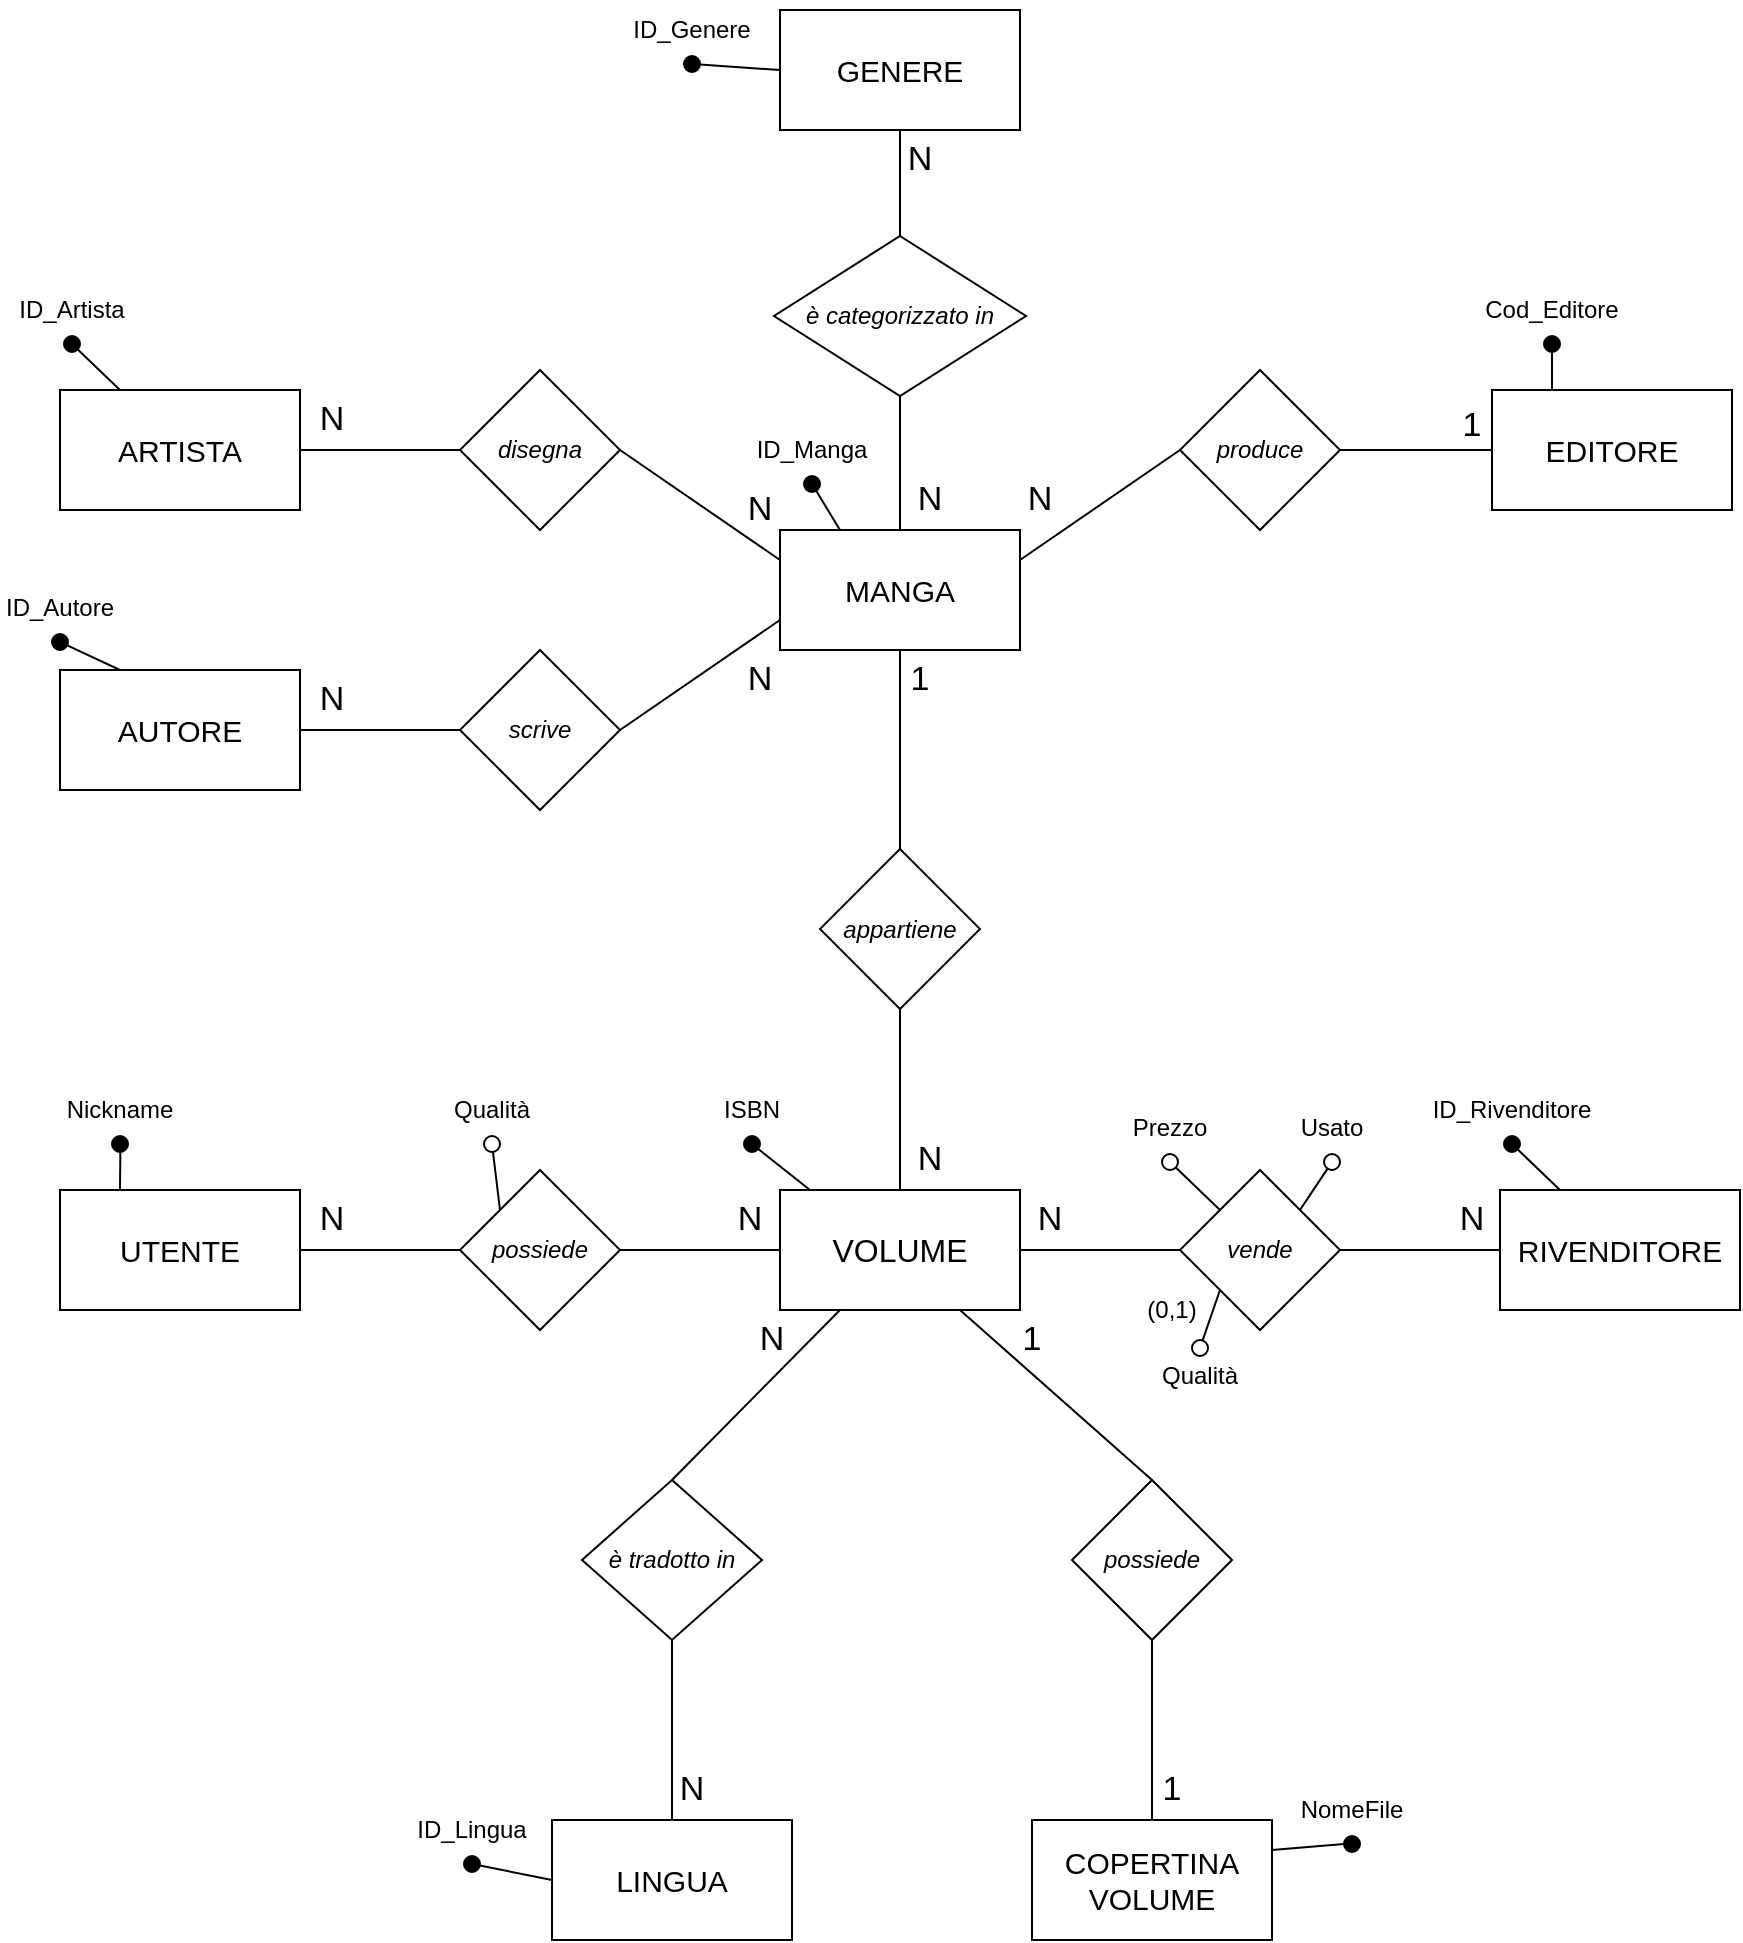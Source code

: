 <mxfile version="26.2.2">
  <diagram name="Pagina-1" id="ktiO4YW000OlsocWe-1c">
    <mxGraphModel dx="1190" dy="741" grid="1" gridSize="10" guides="1" tooltips="1" connect="1" arrows="1" fold="1" page="1" pageScale="1" pageWidth="827" pageHeight="1169" math="0" shadow="0">
      <root>
        <mxCell id="0" />
        <mxCell id="1" parent="0" />
        <mxCell id="oZclGVeHT3JY49Nqx3t2-1" value="&lt;font style=&quot;font-size: 15px;&quot;&gt;UTENTE&lt;/font&gt;" style="rounded=0;whiteSpace=wrap;html=1;" parent="1" vertex="1">
          <mxGeometry x="414" y="715" width="120" height="60" as="geometry" />
        </mxCell>
        <mxCell id="oZclGVeHT3JY49Nqx3t2-2" value="&lt;font style=&quot;font-size: 16px;&quot;&gt;VOLUME&lt;/font&gt;" style="rounded=0;whiteSpace=wrap;html=1;" parent="1" vertex="1">
          <mxGeometry x="774" y="715" width="120" height="60" as="geometry" />
        </mxCell>
        <mxCell id="oZclGVeHT3JY49Nqx3t2-3" value="&lt;i&gt;possiede&lt;/i&gt;" style="rhombus;whiteSpace=wrap;html=1;" parent="1" vertex="1">
          <mxGeometry x="614" y="705" width="80" height="80" as="geometry" />
        </mxCell>
        <mxCell id="oZclGVeHT3JY49Nqx3t2-4" value="" style="endArrow=none;html=1;rounded=0;exitX=1;exitY=0.5;exitDx=0;exitDy=0;entryX=0;entryY=0.5;entryDx=0;entryDy=0;" parent="1" source="oZclGVeHT3JY49Nqx3t2-3" target="oZclGVeHT3JY49Nqx3t2-2" edge="1">
          <mxGeometry width="50" height="50" relative="1" as="geometry">
            <mxPoint x="484" y="455" as="sourcePoint" />
            <mxPoint x="534" y="405" as="targetPoint" />
          </mxGeometry>
        </mxCell>
        <mxCell id="oZclGVeHT3JY49Nqx3t2-5" value="" style="endArrow=none;html=1;rounded=0;exitX=1;exitY=0.5;exitDx=0;exitDy=0;entryX=0;entryY=0.5;entryDx=0;entryDy=0;" parent="1" source="oZclGVeHT3JY49Nqx3t2-1" target="oZclGVeHT3JY49Nqx3t2-3" edge="1">
          <mxGeometry width="50" height="50" relative="1" as="geometry">
            <mxPoint x="484" y="465" as="sourcePoint" />
            <mxPoint x="564" y="455" as="targetPoint" />
          </mxGeometry>
        </mxCell>
        <mxCell id="oZclGVeHT3JY49Nqx3t2-6" value="&lt;font style=&quot;font-size: 15px;&quot;&gt;MANGA&lt;/font&gt;" style="rounded=0;whiteSpace=wrap;html=1;" parent="1" vertex="1">
          <mxGeometry x="774" y="385" width="120" height="60" as="geometry" />
        </mxCell>
        <mxCell id="oZclGVeHT3JY49Nqx3t2-7" value="&lt;i&gt;appartiene&lt;/i&gt;" style="rhombus;whiteSpace=wrap;html=1;" parent="1" vertex="1">
          <mxGeometry x="794" y="544.5" width="80" height="80" as="geometry" />
        </mxCell>
        <mxCell id="oZclGVeHT3JY49Nqx3t2-8" value="" style="endArrow=none;html=1;rounded=0;exitX=0.5;exitY=0;exitDx=0;exitDy=0;entryX=0.5;entryY=1;entryDx=0;entryDy=0;" parent="1" source="oZclGVeHT3JY49Nqx3t2-2" target="oZclGVeHT3JY49Nqx3t2-7" edge="1">
          <mxGeometry width="50" height="50" relative="1" as="geometry">
            <mxPoint x="534" y="495" as="sourcePoint" />
            <mxPoint x="584" y="445" as="targetPoint" />
          </mxGeometry>
        </mxCell>
        <mxCell id="oZclGVeHT3JY49Nqx3t2-9" value="" style="endArrow=none;html=1;rounded=0;exitX=0.5;exitY=0;exitDx=0;exitDy=0;entryX=0.5;entryY=1;entryDx=0;entryDy=0;" parent="1" source="oZclGVeHT3JY49Nqx3t2-7" target="oZclGVeHT3JY49Nqx3t2-6" edge="1">
          <mxGeometry width="50" height="50" relative="1" as="geometry">
            <mxPoint x="324" y="635" as="sourcePoint" />
            <mxPoint x="344" y="565" as="targetPoint" />
          </mxGeometry>
        </mxCell>
        <mxCell id="oZclGVeHT3JY49Nqx3t2-10" value="&lt;font style=&quot;font-size: 15px;&quot;&gt;AUTORE&lt;/font&gt;" style="rounded=0;whiteSpace=wrap;html=1;" parent="1" vertex="1">
          <mxGeometry x="414" y="455" width="120" height="60" as="geometry" />
        </mxCell>
        <mxCell id="oZclGVeHT3JY49Nqx3t2-11" value="&lt;i&gt;scrive&lt;/i&gt;" style="rhombus;whiteSpace=wrap;html=1;" parent="1" vertex="1">
          <mxGeometry x="614" y="445" width="80" height="80" as="geometry" />
        </mxCell>
        <mxCell id="oZclGVeHT3JY49Nqx3t2-12" value="" style="endArrow=none;html=1;rounded=0;exitX=0;exitY=0.75;exitDx=0;exitDy=0;entryX=1;entryY=0.5;entryDx=0;entryDy=0;" parent="1" source="oZclGVeHT3JY49Nqx3t2-6" target="oZclGVeHT3JY49Nqx3t2-11" edge="1">
          <mxGeometry width="50" height="50" relative="1" as="geometry">
            <mxPoint x="274" y="350" as="sourcePoint" />
            <mxPoint x="544" y="170" as="targetPoint" />
          </mxGeometry>
        </mxCell>
        <mxCell id="oZclGVeHT3JY49Nqx3t2-13" value="" style="endArrow=none;html=1;rounded=0;exitX=0;exitY=0.5;exitDx=0;exitDy=0;entryX=1;entryY=0.5;entryDx=0;entryDy=0;" parent="1" source="oZclGVeHT3JY49Nqx3t2-11" target="oZclGVeHT3JY49Nqx3t2-10" edge="1">
          <mxGeometry width="50" height="50" relative="1" as="geometry">
            <mxPoint x="284" y="360" as="sourcePoint" />
            <mxPoint x="304" y="290" as="targetPoint" />
          </mxGeometry>
        </mxCell>
        <mxCell id="oZclGVeHT3JY49Nqx3t2-14" value="&lt;font style=&quot;font-size: 15px;&quot;&gt;ARTISTA&lt;/font&gt;" style="rounded=0;whiteSpace=wrap;html=1;" parent="1" vertex="1">
          <mxGeometry x="414" y="315" width="120" height="60" as="geometry" />
        </mxCell>
        <mxCell id="oZclGVeHT3JY49Nqx3t2-15" value="&lt;i&gt;disegna&lt;/i&gt;" style="rhombus;whiteSpace=wrap;html=1;" parent="1" vertex="1">
          <mxGeometry x="614" y="305" width="80" height="80" as="geometry" />
        </mxCell>
        <mxCell id="oZclGVeHT3JY49Nqx3t2-16" value="" style="endArrow=none;html=1;rounded=0;exitX=0;exitY=0.25;exitDx=0;exitDy=0;entryX=1;entryY=0.5;entryDx=0;entryDy=0;" parent="1" source="oZclGVeHT3JY49Nqx3t2-6" target="oZclGVeHT3JY49Nqx3t2-15" edge="1">
          <mxGeometry width="50" height="50" relative="1" as="geometry">
            <mxPoint x="534" y="310" as="sourcePoint" />
            <mxPoint x="804" y="130" as="targetPoint" />
          </mxGeometry>
        </mxCell>
        <mxCell id="oZclGVeHT3JY49Nqx3t2-17" value="" style="endArrow=none;html=1;rounded=0;exitX=0;exitY=0.5;exitDx=0;exitDy=0;entryX=1;entryY=0.5;entryDx=0;entryDy=0;" parent="1" source="oZclGVeHT3JY49Nqx3t2-15" target="oZclGVeHT3JY49Nqx3t2-14" edge="1">
          <mxGeometry width="50" height="50" relative="1" as="geometry">
            <mxPoint x="544" y="320" as="sourcePoint" />
            <mxPoint x="564" y="250" as="targetPoint" />
          </mxGeometry>
        </mxCell>
        <mxCell id="oZclGVeHT3JY49Nqx3t2-18" value="&lt;font style=&quot;font-size: 15px;&quot;&gt;GENERE&lt;/font&gt;" style="rounded=0;whiteSpace=wrap;html=1;" parent="1" vertex="1">
          <mxGeometry x="774" y="125" width="120" height="60" as="geometry" />
        </mxCell>
        <mxCell id="oZclGVeHT3JY49Nqx3t2-19" value="&lt;i&gt;è categorizzato in&lt;/i&gt;" style="rhombus;whiteSpace=wrap;html=1;" parent="1" vertex="1">
          <mxGeometry x="771" y="238" width="126" height="80" as="geometry" />
        </mxCell>
        <mxCell id="oZclGVeHT3JY49Nqx3t2-20" value="" style="endArrow=none;html=1;rounded=0;exitX=0.5;exitY=0;exitDx=0;exitDy=0;entryX=0.5;entryY=1;entryDx=0;entryDy=0;" parent="1" source="oZclGVeHT3JY49Nqx3t2-6" target="oZclGVeHT3JY49Nqx3t2-19" edge="1">
          <mxGeometry width="50" height="50" relative="1" as="geometry">
            <mxPoint x="584" y="330" as="sourcePoint" />
            <mxPoint x="854" y="150" as="targetPoint" />
          </mxGeometry>
        </mxCell>
        <mxCell id="oZclGVeHT3JY49Nqx3t2-21" value="" style="endArrow=none;html=1;rounded=0;exitX=0.5;exitY=0;exitDx=0;exitDy=0;entryX=0.5;entryY=1;entryDx=0;entryDy=0;" parent="1" source="oZclGVeHT3JY49Nqx3t2-19" target="oZclGVeHT3JY49Nqx3t2-18" edge="1">
          <mxGeometry width="50" height="50" relative="1" as="geometry">
            <mxPoint x="594" y="340" as="sourcePoint" />
            <mxPoint x="614" y="270" as="targetPoint" />
          </mxGeometry>
        </mxCell>
        <mxCell id="oZclGVeHT3JY49Nqx3t2-22" value="&lt;font style=&quot;font-size: 15px;&quot;&gt;RIVENDITORE&lt;/font&gt;" style="rounded=0;whiteSpace=wrap;html=1;" parent="1" vertex="1">
          <mxGeometry x="1134" y="715" width="120" height="60" as="geometry" />
        </mxCell>
        <mxCell id="oZclGVeHT3JY49Nqx3t2-23" value="&lt;i&gt;vende&lt;/i&gt;" style="rhombus;whiteSpace=wrap;html=1;" parent="1" vertex="1">
          <mxGeometry x="974" y="705" width="80" height="80" as="geometry" />
        </mxCell>
        <mxCell id="oZclGVeHT3JY49Nqx3t2-24" value="" style="endArrow=none;html=1;rounded=0;entryX=0;entryY=0.5;entryDx=0;entryDy=0;exitX=1;exitY=0.5;exitDx=0;exitDy=0;" parent="1" source="oZclGVeHT3JY49Nqx3t2-2" target="oZclGVeHT3JY49Nqx3t2-23" edge="1">
          <mxGeometry width="50" height="50" relative="1" as="geometry">
            <mxPoint x="294" y="765" as="sourcePoint" />
            <mxPoint x="914" y="530" as="targetPoint" />
          </mxGeometry>
        </mxCell>
        <mxCell id="oZclGVeHT3JY49Nqx3t2-25" value="" style="endArrow=none;html=1;rounded=0;exitX=1;exitY=0.5;exitDx=0;exitDy=0;entryX=0;entryY=0.5;entryDx=0;entryDy=0;" parent="1" source="oZclGVeHT3JY49Nqx3t2-23" target="oZclGVeHT3JY49Nqx3t2-22" edge="1">
          <mxGeometry width="50" height="50" relative="1" as="geometry">
            <mxPoint x="654" y="720" as="sourcePoint" />
            <mxPoint x="674" y="650" as="targetPoint" />
          </mxGeometry>
        </mxCell>
        <mxCell id="oZclGVeHT3JY49Nqx3t2-30" value="&lt;font style=&quot;font-size: 15px;&quot;&gt;EDITORE&lt;/font&gt;" style="rounded=0;whiteSpace=wrap;html=1;" parent="1" vertex="1">
          <mxGeometry x="1130" y="315" width="120" height="60" as="geometry" />
        </mxCell>
        <mxCell id="oZclGVeHT3JY49Nqx3t2-31" value="&lt;i&gt;produce&lt;/i&gt;" style="rhombus;whiteSpace=wrap;html=1;" parent="1" vertex="1">
          <mxGeometry x="974" y="305" width="80" height="80" as="geometry" />
        </mxCell>
        <mxCell id="oZclGVeHT3JY49Nqx3t2-32" value="" style="endArrow=none;html=1;rounded=0;entryX=0;entryY=0.5;entryDx=0;entryDy=0;exitX=1;exitY=0.25;exitDx=0;exitDy=0;" parent="1" source="oZclGVeHT3JY49Nqx3t2-6" target="oZclGVeHT3JY49Nqx3t2-31" edge="1">
          <mxGeometry width="50" height="50" relative="1" as="geometry">
            <mxPoint x="920" y="380" as="sourcePoint" />
            <mxPoint x="1434" y="50" as="targetPoint" />
          </mxGeometry>
        </mxCell>
        <mxCell id="oZclGVeHT3JY49Nqx3t2-33" value="" style="endArrow=none;html=1;rounded=0;exitX=1;exitY=0.5;exitDx=0;exitDy=0;entryX=0;entryY=0.5;entryDx=0;entryDy=0;" parent="1" source="oZclGVeHT3JY49Nqx3t2-31" target="oZclGVeHT3JY49Nqx3t2-30" edge="1">
          <mxGeometry width="50" height="50" relative="1" as="geometry">
            <mxPoint x="1174" y="240" as="sourcePoint" />
            <mxPoint x="1194" y="170" as="targetPoint" />
          </mxGeometry>
        </mxCell>
        <mxCell id="oZclGVeHT3JY49Nqx3t2-44" value="&lt;span style=&quot;font-size: 15px;&quot;&gt;LINGUA&lt;/span&gt;" style="rounded=0;whiteSpace=wrap;html=1;" parent="1" vertex="1">
          <mxGeometry x="660" y="1030" width="120" height="60" as="geometry" />
        </mxCell>
        <mxCell id="oZclGVeHT3JY49Nqx3t2-45" value="&lt;i&gt;è tradotto in&lt;/i&gt;" style="rhombus;whiteSpace=wrap;html=1;" parent="1" vertex="1">
          <mxGeometry x="675" y="860" width="90" height="80" as="geometry" />
        </mxCell>
        <mxCell id="oZclGVeHT3JY49Nqx3t2-46" value="" style="endArrow=none;html=1;rounded=0;entryX=0.5;entryY=0;entryDx=0;entryDy=0;exitX=0.25;exitY=1;exitDx=0;exitDy=0;" parent="1" source="oZclGVeHT3JY49Nqx3t2-2" target="oZclGVeHT3JY49Nqx3t2-45" edge="1">
          <mxGeometry width="50" height="50" relative="1" as="geometry">
            <mxPoint x="840" y="950" as="sourcePoint" />
            <mxPoint x="860" y="735" as="targetPoint" />
          </mxGeometry>
        </mxCell>
        <mxCell id="oZclGVeHT3JY49Nqx3t2-47" value="" style="endArrow=none;html=1;rounded=0;exitX=0.5;exitY=1;exitDx=0;exitDy=0;entryX=0.5;entryY=0;entryDx=0;entryDy=0;" parent="1" source="oZclGVeHT3JY49Nqx3t2-45" target="oZclGVeHT3JY49Nqx3t2-44" edge="1">
          <mxGeometry width="50" height="50" relative="1" as="geometry">
            <mxPoint x="600" y="925" as="sourcePoint" />
            <mxPoint x="620" y="855" as="targetPoint" />
          </mxGeometry>
        </mxCell>
        <mxCell id="oZclGVeHT3JY49Nqx3t2-50" value="&lt;font style=&quot;font-size: 17px;&quot;&gt;N&lt;/font&gt;" style="text;html=1;align=center;verticalAlign=middle;whiteSpace=wrap;rounded=0;" parent="1" vertex="1">
          <mxGeometry x="729" y="715" width="60" height="30" as="geometry" />
        </mxCell>
        <mxCell id="oZclGVeHT3JY49Nqx3t2-51" value="&lt;font style=&quot;font-size: 17px;&quot;&gt;N&lt;/font&gt;" style="text;html=1;align=center;verticalAlign=middle;whiteSpace=wrap;rounded=0;" parent="1" vertex="1">
          <mxGeometry x="520" y="715" width="60" height="30" as="geometry" />
        </mxCell>
        <mxCell id="oZclGVeHT3JY49Nqx3t2-52" value="&lt;font style=&quot;font-size: 17px;&quot;&gt;N&lt;/font&gt;" style="text;html=1;align=center;verticalAlign=middle;whiteSpace=wrap;rounded=0;" parent="1" vertex="1">
          <mxGeometry x="700" y="1000" width="60" height="30" as="geometry" />
        </mxCell>
        <mxCell id="oZclGVeHT3JY49Nqx3t2-53" value="&lt;font style=&quot;font-size: 17px;&quot;&gt;N&lt;/font&gt;" style="text;html=1;align=center;verticalAlign=middle;whiteSpace=wrap;rounded=0;" parent="1" vertex="1">
          <mxGeometry x="740" y="775" width="60" height="30" as="geometry" />
        </mxCell>
        <mxCell id="oZclGVeHT3JY49Nqx3t2-54" value="&lt;font style=&quot;font-size: 17px;&quot;&gt;N&lt;/font&gt;" style="text;html=1;align=center;verticalAlign=middle;whiteSpace=wrap;rounded=0;" parent="1" vertex="1">
          <mxGeometry x="1090" y="715" width="60" height="30" as="geometry" />
        </mxCell>
        <mxCell id="oZclGVeHT3JY49Nqx3t2-55" value="&lt;font style=&quot;font-size: 17px;&quot;&gt;N&lt;/font&gt;" style="text;html=1;align=center;verticalAlign=middle;whiteSpace=wrap;rounded=0;" parent="1" vertex="1">
          <mxGeometry x="879" y="715" width="60" height="30" as="geometry" />
        </mxCell>
        <mxCell id="oZclGVeHT3JY49Nqx3t2-57" value="&lt;font style=&quot;font-size: 17px;&quot;&gt;1&lt;/font&gt;" style="text;html=1;align=center;verticalAlign=middle;whiteSpace=wrap;rounded=0;" parent="1" vertex="1">
          <mxGeometry x="814" y="445" width="60" height="30" as="geometry" />
        </mxCell>
        <mxCell id="oZclGVeHT3JY49Nqx3t2-58" value="&lt;font style=&quot;font-size: 17px;&quot;&gt;N&lt;/font&gt;" style="text;html=1;align=center;verticalAlign=middle;whiteSpace=wrap;rounded=0;" parent="1" vertex="1">
          <mxGeometry x="819" y="685" width="60" height="30" as="geometry" />
        </mxCell>
        <mxCell id="oZclGVeHT3JY49Nqx3t2-61" value="&lt;font style=&quot;font-size: 17px;&quot;&gt;N&lt;/font&gt;" style="text;html=1;align=center;verticalAlign=middle;whiteSpace=wrap;rounded=0;" parent="1" vertex="1">
          <mxGeometry x="874" y="355" width="60" height="30" as="geometry" />
        </mxCell>
        <mxCell id="oZclGVeHT3JY49Nqx3t2-63" value="&lt;font style=&quot;font-size: 17px;&quot;&gt;1&lt;/font&gt;" style="text;html=1;align=center;verticalAlign=middle;whiteSpace=wrap;rounded=0;" parent="1" vertex="1">
          <mxGeometry x="1090" y="318" width="60" height="30" as="geometry" />
        </mxCell>
        <mxCell id="oZclGVeHT3JY49Nqx3t2-64" value="&lt;font style=&quot;font-size: 17px;&quot;&gt;N&lt;/font&gt;" style="text;html=1;align=center;verticalAlign=middle;whiteSpace=wrap;rounded=0;" parent="1" vertex="1">
          <mxGeometry x="520" y="455" width="60" height="30" as="geometry" />
        </mxCell>
        <mxCell id="oZclGVeHT3JY49Nqx3t2-65" value="&lt;font style=&quot;font-size: 17px;&quot;&gt;N&lt;/font&gt;" style="text;html=1;align=center;verticalAlign=middle;whiteSpace=wrap;rounded=0;" parent="1" vertex="1">
          <mxGeometry x="734" y="445" width="60" height="30" as="geometry" />
        </mxCell>
        <mxCell id="oZclGVeHT3JY49Nqx3t2-66" value="&lt;font style=&quot;font-size: 17px;&quot;&gt;N&lt;/font&gt;" style="text;html=1;align=center;verticalAlign=middle;whiteSpace=wrap;rounded=0;" parent="1" vertex="1">
          <mxGeometry x="520" y="315" width="60" height="30" as="geometry" />
        </mxCell>
        <mxCell id="oZclGVeHT3JY49Nqx3t2-67" value="&lt;font style=&quot;font-size: 17px;&quot;&gt;N&lt;/font&gt;" style="text;html=1;align=center;verticalAlign=middle;whiteSpace=wrap;rounded=0;" parent="1" vertex="1">
          <mxGeometry x="734" y="360" width="60" height="30" as="geometry" />
        </mxCell>
        <mxCell id="oZclGVeHT3JY49Nqx3t2-68" value="&lt;font style=&quot;font-size: 17px;&quot;&gt;N&lt;/font&gt;" style="text;html=1;align=center;verticalAlign=middle;whiteSpace=wrap;rounded=0;" parent="1" vertex="1">
          <mxGeometry x="814" y="185" width="60" height="30" as="geometry" />
        </mxCell>
        <mxCell id="oZclGVeHT3JY49Nqx3t2-69" value="&lt;font style=&quot;font-size: 17px;&quot;&gt;N&lt;/font&gt;" style="text;html=1;align=center;verticalAlign=middle;whiteSpace=wrap;rounded=0;" parent="1" vertex="1">
          <mxGeometry x="819" y="355" width="60" height="30" as="geometry" />
        </mxCell>
        <mxCell id="lMr6MkhpKEqP4DWhoH69-4" value="" style="ellipse;whiteSpace=wrap;html=1;aspect=fixed;fillColor=#000000;" parent="1" vertex="1">
          <mxGeometry x="440" y="688" width="8" height="8" as="geometry" />
        </mxCell>
        <mxCell id="lMr6MkhpKEqP4DWhoH69-5" value="" style="endArrow=none;html=1;rounded=0;exitX=0.25;exitY=0;exitDx=0;exitDy=0;" parent="1" source="oZclGVeHT3JY49Nqx3t2-1" target="lMr6MkhpKEqP4DWhoH69-4" edge="1">
          <mxGeometry width="50" height="50" relative="1" as="geometry">
            <mxPoint x="434" y="710" as="sourcePoint" />
            <mxPoint x="420" y="685" as="targetPoint" />
          </mxGeometry>
        </mxCell>
        <mxCell id="lMr6MkhpKEqP4DWhoH69-9" value="Nickname" style="text;html=1;align=center;verticalAlign=middle;whiteSpace=wrap;rounded=0;" parent="1" vertex="1">
          <mxGeometry x="414" y="660" width="60" height="30" as="geometry" />
        </mxCell>
        <mxCell id="lMr6MkhpKEqP4DWhoH69-16" value="" style="group" parent="1" vertex="1" connectable="0">
          <mxGeometry x="590" y="1020" width="60" height="36" as="geometry" />
        </mxCell>
        <mxCell id="lMr6MkhpKEqP4DWhoH69-13" value="" style="ellipse;whiteSpace=wrap;html=1;aspect=fixed;fillColor=#000000;" parent="lMr6MkhpKEqP4DWhoH69-16" vertex="1">
          <mxGeometry x="26" y="28" width="8" height="8" as="geometry" />
        </mxCell>
        <mxCell id="lMr6MkhpKEqP4DWhoH69-14" value="" style="endArrow=none;html=1;rounded=0;exitX=0;exitY=0.5;exitDx=0;exitDy=0;" parent="lMr6MkhpKEqP4DWhoH69-16" source="oZclGVeHT3JY49Nqx3t2-44" target="lMr6MkhpKEqP4DWhoH69-13" edge="1">
          <mxGeometry width="50" height="50" relative="1" as="geometry">
            <mxPoint x="40" y="70" as="sourcePoint" />
            <mxPoint x="6" y="25" as="targetPoint" />
          </mxGeometry>
        </mxCell>
        <mxCell id="lMr6MkhpKEqP4DWhoH69-15" value="ID_Lingua" style="text;html=1;align=center;verticalAlign=middle;whiteSpace=wrap;rounded=0;" parent="lMr6MkhpKEqP4DWhoH69-16" vertex="1">
          <mxGeometry width="60" height="30" as="geometry" />
        </mxCell>
        <mxCell id="lMr6MkhpKEqP4DWhoH69-20" value="" style="group" parent="1" vertex="1" connectable="0">
          <mxGeometry x="730" y="660" width="60" height="36" as="geometry" />
        </mxCell>
        <mxCell id="lMr6MkhpKEqP4DWhoH69-21" value="" style="ellipse;whiteSpace=wrap;html=1;aspect=fixed;fillColor=#000000;" parent="lMr6MkhpKEqP4DWhoH69-20" vertex="1">
          <mxGeometry x="26" y="28" width="8" height="8" as="geometry" />
        </mxCell>
        <mxCell id="lMr6MkhpKEqP4DWhoH69-23" value="ISBN" style="text;html=1;align=center;verticalAlign=middle;whiteSpace=wrap;rounded=0;" parent="lMr6MkhpKEqP4DWhoH69-20" vertex="1">
          <mxGeometry width="60" height="30" as="geometry" />
        </mxCell>
        <mxCell id="lMr6MkhpKEqP4DWhoH69-22" value="" style="endArrow=none;html=1;rounded=0;exitX=1;exitY=0;exitDx=0;exitDy=0;" parent="1" source="oZclGVeHT3JY49Nqx3t2-50" target="lMr6MkhpKEqP4DWhoH69-21" edge="1">
          <mxGeometry width="50" height="50" relative="1" as="geometry">
            <mxPoint x="760" y="700" as="sourcePoint" />
            <mxPoint x="726" y="655" as="targetPoint" />
          </mxGeometry>
        </mxCell>
        <mxCell id="lMr6MkhpKEqP4DWhoH69-24" value="" style="group" parent="1" vertex="1" connectable="0">
          <mxGeometry x="1130" y="260" width="60" height="36" as="geometry" />
        </mxCell>
        <mxCell id="lMr6MkhpKEqP4DWhoH69-25" value="" style="ellipse;whiteSpace=wrap;html=1;aspect=fixed;fillColor=#000000;" parent="lMr6MkhpKEqP4DWhoH69-24" vertex="1">
          <mxGeometry x="26" y="28" width="8" height="8" as="geometry" />
        </mxCell>
        <mxCell id="lMr6MkhpKEqP4DWhoH69-27" value="Cod_Editore" style="text;html=1;align=center;verticalAlign=middle;whiteSpace=wrap;rounded=0;" parent="lMr6MkhpKEqP4DWhoH69-24" vertex="1">
          <mxGeometry width="60" height="30" as="geometry" />
        </mxCell>
        <mxCell id="lMr6MkhpKEqP4DWhoH69-26" value="" style="endArrow=none;html=1;rounded=0;exitX=0.25;exitY=0;exitDx=0;exitDy=0;" parent="1" source="oZclGVeHT3JY49Nqx3t2-30" target="lMr6MkhpKEqP4DWhoH69-25" edge="1">
          <mxGeometry width="50" height="50" relative="1" as="geometry">
            <mxPoint x="1136" y="240" as="sourcePoint" />
            <mxPoint x="1102" y="195" as="targetPoint" />
          </mxGeometry>
        </mxCell>
        <mxCell id="lMr6MkhpKEqP4DWhoH69-29" value="" style="group" parent="1" vertex="1" connectable="0">
          <mxGeometry x="1110" y="660" width="60" height="36" as="geometry" />
        </mxCell>
        <mxCell id="lMr6MkhpKEqP4DWhoH69-30" value="" style="ellipse;whiteSpace=wrap;html=1;aspect=fixed;fillColor=#000000;" parent="lMr6MkhpKEqP4DWhoH69-29" vertex="1">
          <mxGeometry x="26" y="28" width="8" height="8" as="geometry" />
        </mxCell>
        <mxCell id="lMr6MkhpKEqP4DWhoH69-32" value="ID_Rivenditore" style="text;html=1;align=center;verticalAlign=middle;whiteSpace=wrap;rounded=0;" parent="lMr6MkhpKEqP4DWhoH69-29" vertex="1">
          <mxGeometry width="60" height="30" as="geometry" />
        </mxCell>
        <mxCell id="lMr6MkhpKEqP4DWhoH69-31" value="" style="endArrow=none;html=1;rounded=0;exitX=0.25;exitY=0;exitDx=0;exitDy=0;" parent="1" source="oZclGVeHT3JY49Nqx3t2-22" target="lMr6MkhpKEqP4DWhoH69-30" edge="1">
          <mxGeometry width="50" height="50" relative="1" as="geometry">
            <mxPoint x="1160" y="710" as="sourcePoint" />
            <mxPoint x="1126" y="665" as="targetPoint" />
          </mxGeometry>
        </mxCell>
        <mxCell id="lMr6MkhpKEqP4DWhoH69-49" value="" style="group" parent="1" vertex="1" connectable="0">
          <mxGeometry x="760" y="330" width="60" height="36" as="geometry" />
        </mxCell>
        <mxCell id="lMr6MkhpKEqP4DWhoH69-39" value="" style="group" parent="lMr6MkhpKEqP4DWhoH69-49" vertex="1" connectable="0">
          <mxGeometry width="60" height="36" as="geometry" />
        </mxCell>
        <mxCell id="lMr6MkhpKEqP4DWhoH69-40" value="" style="ellipse;whiteSpace=wrap;html=1;aspect=fixed;fillColor=#000000;" parent="lMr6MkhpKEqP4DWhoH69-39" vertex="1">
          <mxGeometry x="26" y="28" width="8" height="8" as="geometry" />
        </mxCell>
        <mxCell id="lMr6MkhpKEqP4DWhoH69-42" value="ID_Manga" style="text;html=1;align=center;verticalAlign=middle;whiteSpace=wrap;rounded=0;" parent="lMr6MkhpKEqP4DWhoH69-39" vertex="1">
          <mxGeometry width="60" height="30" as="geometry" />
        </mxCell>
        <mxCell id="lMr6MkhpKEqP4DWhoH69-41" value="" style="endArrow=none;html=1;rounded=0;exitX=0.25;exitY=0;exitDx=0;exitDy=0;" parent="lMr6MkhpKEqP4DWhoH69-49" source="oZclGVeHT3JY49Nqx3t2-6" target="lMr6MkhpKEqP4DWhoH69-40" edge="1">
          <mxGeometry width="50" height="50" relative="1" as="geometry">
            <mxPoint x="40" y="60" as="sourcePoint" />
            <mxPoint x="6" y="15" as="targetPoint" />
          </mxGeometry>
        </mxCell>
        <mxCell id="lMr6MkhpKEqP4DWhoH69-50" value="" style="group" parent="1" vertex="1" connectable="0">
          <mxGeometry x="700" y="120" width="60" height="36" as="geometry" />
        </mxCell>
        <mxCell id="lMr6MkhpKEqP4DWhoH69-51" value="" style="group" parent="lMr6MkhpKEqP4DWhoH69-50" vertex="1" connectable="0">
          <mxGeometry width="60" height="36" as="geometry" />
        </mxCell>
        <mxCell id="lMr6MkhpKEqP4DWhoH69-52" value="" style="ellipse;whiteSpace=wrap;html=1;aspect=fixed;fillColor=#000000;" parent="lMr6MkhpKEqP4DWhoH69-51" vertex="1">
          <mxGeometry x="26" y="28" width="8" height="8" as="geometry" />
        </mxCell>
        <mxCell id="lMr6MkhpKEqP4DWhoH69-53" value="ID_Genere" style="text;html=1;align=center;verticalAlign=middle;whiteSpace=wrap;rounded=0;" parent="lMr6MkhpKEqP4DWhoH69-51" vertex="1">
          <mxGeometry width="60" height="30" as="geometry" />
        </mxCell>
        <mxCell id="lMr6MkhpKEqP4DWhoH69-54" value="" style="endArrow=none;html=1;rounded=0;exitX=0;exitY=0.5;exitDx=0;exitDy=0;" parent="1" source="oZclGVeHT3JY49Nqx3t2-18" target="lMr6MkhpKEqP4DWhoH69-52" edge="1">
          <mxGeometry width="50" height="50" relative="1" as="geometry">
            <mxPoint x="740" y="170" as="sourcePoint" />
            <mxPoint x="706" y="125" as="targetPoint" />
          </mxGeometry>
        </mxCell>
        <mxCell id="lMr6MkhpKEqP4DWhoH69-55" value="" style="group" parent="1" vertex="1" connectable="0">
          <mxGeometry x="390" y="260" width="60" height="36" as="geometry" />
        </mxCell>
        <mxCell id="lMr6MkhpKEqP4DWhoH69-56" value="" style="group" parent="lMr6MkhpKEqP4DWhoH69-55" vertex="1" connectable="0">
          <mxGeometry width="60" height="36" as="geometry" />
        </mxCell>
        <mxCell id="lMr6MkhpKEqP4DWhoH69-57" value="" style="ellipse;whiteSpace=wrap;html=1;aspect=fixed;fillColor=#000000;" parent="lMr6MkhpKEqP4DWhoH69-56" vertex="1">
          <mxGeometry x="26" y="28" width="8" height="8" as="geometry" />
        </mxCell>
        <mxCell id="lMr6MkhpKEqP4DWhoH69-58" value="ID_Artista" style="text;html=1;align=center;verticalAlign=middle;whiteSpace=wrap;rounded=0;" parent="lMr6MkhpKEqP4DWhoH69-56" vertex="1">
          <mxGeometry width="60" height="30" as="geometry" />
        </mxCell>
        <mxCell id="lMr6MkhpKEqP4DWhoH69-60" value="" style="group" parent="1" vertex="1" connectable="0">
          <mxGeometry x="384" y="409" width="60" height="36" as="geometry" />
        </mxCell>
        <mxCell id="lMr6MkhpKEqP4DWhoH69-61" value="" style="group" parent="lMr6MkhpKEqP4DWhoH69-60" vertex="1" connectable="0">
          <mxGeometry width="60" height="36" as="geometry" />
        </mxCell>
        <mxCell id="lMr6MkhpKEqP4DWhoH69-62" value="" style="ellipse;whiteSpace=wrap;html=1;aspect=fixed;fillColor=#000000;" parent="lMr6MkhpKEqP4DWhoH69-61" vertex="1">
          <mxGeometry x="26" y="28" width="8" height="8" as="geometry" />
        </mxCell>
        <mxCell id="lMr6MkhpKEqP4DWhoH69-63" value="ID_Autore" style="text;html=1;align=center;verticalAlign=middle;whiteSpace=wrap;rounded=0;" parent="lMr6MkhpKEqP4DWhoH69-61" vertex="1">
          <mxGeometry width="60" height="30" as="geometry" />
        </mxCell>
        <mxCell id="lMr6MkhpKEqP4DWhoH69-59" value="" style="endArrow=none;html=1;rounded=0;exitX=0.25;exitY=0;exitDx=0;exitDy=0;" parent="1" source="oZclGVeHT3JY49Nqx3t2-14" target="lMr6MkhpKEqP4DWhoH69-57" edge="1">
          <mxGeometry width="50" height="50" relative="1" as="geometry">
            <mxPoint x="440" y="300" as="sourcePoint" />
            <mxPoint x="406" y="255" as="targetPoint" />
          </mxGeometry>
        </mxCell>
        <mxCell id="lMr6MkhpKEqP4DWhoH69-64" value="" style="endArrow=none;html=1;rounded=0;exitX=0.25;exitY=0;exitDx=0;exitDy=0;" parent="1" source="oZclGVeHT3JY49Nqx3t2-10" target="lMr6MkhpKEqP4DWhoH69-62" edge="1">
          <mxGeometry width="50" height="50" relative="1" as="geometry">
            <mxPoint x="370" y="450" as="sourcePoint" />
            <mxPoint x="336" y="405" as="targetPoint" />
          </mxGeometry>
        </mxCell>
        <mxCell id="lMr6MkhpKEqP4DWhoH69-76" value="" style="group" parent="1" vertex="1" connectable="0">
          <mxGeometry x="600" y="660" width="60" height="36" as="geometry" />
        </mxCell>
        <mxCell id="lMr6MkhpKEqP4DWhoH69-67" value="" style="group" parent="lMr6MkhpKEqP4DWhoH69-76" vertex="1" connectable="0">
          <mxGeometry width="60" height="36" as="geometry" />
        </mxCell>
        <mxCell id="lMr6MkhpKEqP4DWhoH69-68" value="" style="group" parent="lMr6MkhpKEqP4DWhoH69-67" vertex="1" connectable="0">
          <mxGeometry width="60" height="36" as="geometry" />
        </mxCell>
        <mxCell id="lMr6MkhpKEqP4DWhoH69-69" value="" style="ellipse;whiteSpace=wrap;html=1;aspect=fixed;fillColor=#FFFFFF;" parent="lMr6MkhpKEqP4DWhoH69-68" vertex="1">
          <mxGeometry x="26" y="28" width="8" height="8" as="geometry" />
        </mxCell>
        <mxCell id="lMr6MkhpKEqP4DWhoH69-70" value="Qualità" style="text;html=1;align=center;verticalAlign=middle;whiteSpace=wrap;rounded=0;" parent="lMr6MkhpKEqP4DWhoH69-68" vertex="1">
          <mxGeometry width="60" height="30" as="geometry" />
        </mxCell>
        <mxCell id="lMr6MkhpKEqP4DWhoH69-71" value="" style="endArrow=none;html=1;rounded=0;exitX=0;exitY=0;exitDx=0;exitDy=0;" parent="lMr6MkhpKEqP4DWhoH69-76" source="oZclGVeHT3JY49Nqx3t2-3" target="lMr6MkhpKEqP4DWhoH69-69" edge="1">
          <mxGeometry width="50" height="50" relative="1" as="geometry">
            <mxPoint x="40" y="60" as="sourcePoint" />
            <mxPoint x="6" y="15" as="targetPoint" />
          </mxGeometry>
        </mxCell>
        <mxCell id="lMr6MkhpKEqP4DWhoH69-83" value="" style="group" parent="1" vertex="1" connectable="0">
          <mxGeometry x="939" y="669" width="60" height="36" as="geometry" />
        </mxCell>
        <mxCell id="lMr6MkhpKEqP4DWhoH69-84" value="" style="group" parent="lMr6MkhpKEqP4DWhoH69-83" vertex="1" connectable="0">
          <mxGeometry width="60" height="36" as="geometry" />
        </mxCell>
        <mxCell id="lMr6MkhpKEqP4DWhoH69-85" value="" style="group" parent="lMr6MkhpKEqP4DWhoH69-84" vertex="1" connectable="0">
          <mxGeometry width="60" height="36" as="geometry" />
        </mxCell>
        <mxCell id="lMr6MkhpKEqP4DWhoH69-86" value="" style="ellipse;whiteSpace=wrap;html=1;aspect=fixed;fillColor=#FFFFFF;" parent="lMr6MkhpKEqP4DWhoH69-85" vertex="1">
          <mxGeometry x="26" y="28" width="8" height="8" as="geometry" />
        </mxCell>
        <mxCell id="lMr6MkhpKEqP4DWhoH69-87" value="Prezzo" style="text;html=1;align=center;verticalAlign=middle;whiteSpace=wrap;rounded=0;" parent="lMr6MkhpKEqP4DWhoH69-85" vertex="1">
          <mxGeometry width="60" height="30" as="geometry" />
        </mxCell>
        <mxCell id="lMr6MkhpKEqP4DWhoH69-88" value="" style="endArrow=none;html=1;rounded=0;exitX=0;exitY=0;exitDx=0;exitDy=0;" parent="1" source="oZclGVeHT3JY49Nqx3t2-23" target="lMr6MkhpKEqP4DWhoH69-86" edge="1">
          <mxGeometry width="50" height="50" relative="1" as="geometry">
            <mxPoint x="990" y="710" as="sourcePoint" />
            <mxPoint x="956" y="665" as="targetPoint" />
          </mxGeometry>
        </mxCell>
        <mxCell id="lMr6MkhpKEqP4DWhoH69-89" value="" style="group" parent="1" vertex="1" connectable="0">
          <mxGeometry x="1020" y="669" width="60" height="36" as="geometry" />
        </mxCell>
        <mxCell id="lMr6MkhpKEqP4DWhoH69-90" value="" style="group" parent="lMr6MkhpKEqP4DWhoH69-89" vertex="1" connectable="0">
          <mxGeometry width="60" height="36" as="geometry" />
        </mxCell>
        <mxCell id="lMr6MkhpKEqP4DWhoH69-91" value="" style="group" parent="lMr6MkhpKEqP4DWhoH69-90" vertex="1" connectable="0">
          <mxGeometry width="60" height="36" as="geometry" />
        </mxCell>
        <mxCell id="lMr6MkhpKEqP4DWhoH69-92" value="" style="ellipse;whiteSpace=wrap;html=1;aspect=fixed;fillColor=#FFFFFF;" parent="lMr6MkhpKEqP4DWhoH69-91" vertex="1">
          <mxGeometry x="26" y="28" width="8" height="8" as="geometry" />
        </mxCell>
        <mxCell id="lMr6MkhpKEqP4DWhoH69-93" value="Usato" style="text;html=1;align=center;verticalAlign=middle;whiteSpace=wrap;rounded=0;" parent="lMr6MkhpKEqP4DWhoH69-91" vertex="1">
          <mxGeometry width="60" height="30" as="geometry" />
        </mxCell>
        <mxCell id="lMr6MkhpKEqP4DWhoH69-94" value="" style="endArrow=none;html=1;rounded=0;exitX=1;exitY=0;exitDx=0;exitDy=0;" parent="1" source="oZclGVeHT3JY49Nqx3t2-23" target="lMr6MkhpKEqP4DWhoH69-92" edge="1">
          <mxGeometry width="50" height="50" relative="1" as="geometry">
            <mxPoint x="1050" y="720" as="sourcePoint" />
            <mxPoint x="1016" y="675" as="targetPoint" />
          </mxGeometry>
        </mxCell>
        <mxCell id="lMr6MkhpKEqP4DWhoH69-95" value="" style="group" parent="1" vertex="1" connectable="0">
          <mxGeometry x="920" y="790" width="60" height="36" as="geometry" />
        </mxCell>
        <mxCell id="lMr6MkhpKEqP4DWhoH69-96" value="" style="group" parent="lMr6MkhpKEqP4DWhoH69-95" vertex="1" connectable="0">
          <mxGeometry width="60" height="36" as="geometry" />
        </mxCell>
        <mxCell id="lMr6MkhpKEqP4DWhoH69-97" value="" style="group" parent="lMr6MkhpKEqP4DWhoH69-96" vertex="1" connectable="0">
          <mxGeometry x="10" width="60" height="36" as="geometry" />
        </mxCell>
        <mxCell id="lMr6MkhpKEqP4DWhoH69-98" value="" style="ellipse;whiteSpace=wrap;html=1;aspect=fixed;fillColor=#FFFFFF;" parent="lMr6MkhpKEqP4DWhoH69-97" vertex="1">
          <mxGeometry x="50" width="8" height="8" as="geometry" />
        </mxCell>
        <mxCell id="lMr6MkhpKEqP4DWhoH69-100" value="" style="endArrow=none;html=1;rounded=0;exitX=0;exitY=1;exitDx=0;exitDy=0;" parent="1" source="oZclGVeHT3JY49Nqx3t2-23" target="lMr6MkhpKEqP4DWhoH69-98" edge="1">
          <mxGeometry width="50" height="50" relative="1" as="geometry">
            <mxPoint x="960" y="850" as="sourcePoint" />
            <mxPoint x="926" y="805" as="targetPoint" />
          </mxGeometry>
        </mxCell>
        <mxCell id="lMr6MkhpKEqP4DWhoH69-99" value="Qualità" style="text;html=1;align=center;verticalAlign=middle;whiteSpace=wrap;rounded=0;" parent="1" vertex="1">
          <mxGeometry x="954" y="793" width="60" height="30" as="geometry" />
        </mxCell>
        <mxCell id="lMr6MkhpKEqP4DWhoH69-101" value="&lt;font&gt;(0,1)&lt;/font&gt;" style="text;html=1;align=center;verticalAlign=middle;whiteSpace=wrap;rounded=0;" parent="1" vertex="1">
          <mxGeometry x="940" y="760" width="60" height="30" as="geometry" />
        </mxCell>
        <mxCell id="mI1VWQpK52-kNfuDHJaz-8" value="&lt;font style=&quot;font-size: 15px;&quot;&gt;COPERTINA VOLUME&lt;/font&gt;" style="rounded=0;whiteSpace=wrap;html=1;" vertex="1" parent="1">
          <mxGeometry x="900" y="1030" width="120" height="60" as="geometry" />
        </mxCell>
        <mxCell id="mI1VWQpK52-kNfuDHJaz-9" value="&lt;i&gt;possiede&lt;/i&gt;" style="rhombus;whiteSpace=wrap;html=1;" vertex="1" parent="1">
          <mxGeometry x="920" y="860" width="80" height="80" as="geometry" />
        </mxCell>
        <mxCell id="mI1VWQpK52-kNfuDHJaz-10" value="" style="endArrow=none;html=1;rounded=0;entryX=0.5;entryY=0;entryDx=0;entryDy=0;exitX=0.75;exitY=1;exitDx=0;exitDy=0;" edge="1" parent="1" target="mI1VWQpK52-kNfuDHJaz-9" source="oZclGVeHT3JY49Nqx3t2-2">
          <mxGeometry width="50" height="50" relative="1" as="geometry">
            <mxPoint x="900" y="850" as="sourcePoint" />
            <mxPoint x="1500" y="195" as="targetPoint" />
          </mxGeometry>
        </mxCell>
        <mxCell id="mI1VWQpK52-kNfuDHJaz-11" value="" style="endArrow=none;html=1;rounded=0;exitX=0.5;exitY=1;exitDx=0;exitDy=0;entryX=0.5;entryY=0;entryDx=0;entryDy=0;" edge="1" parent="1" source="mI1VWQpK52-kNfuDHJaz-9" target="mI1VWQpK52-kNfuDHJaz-8">
          <mxGeometry width="50" height="50" relative="1" as="geometry">
            <mxPoint x="1240" y="385" as="sourcePoint" />
            <mxPoint x="1260" y="315" as="targetPoint" />
          </mxGeometry>
        </mxCell>
        <mxCell id="mI1VWQpK52-kNfuDHJaz-12" value="" style="group" vertex="1" connectable="0" parent="1">
          <mxGeometry x="1030" y="1010" width="60" height="36" as="geometry" />
        </mxCell>
        <mxCell id="mI1VWQpK52-kNfuDHJaz-13" value="" style="ellipse;whiteSpace=wrap;html=1;aspect=fixed;fillColor=#000000;" vertex="1" parent="mI1VWQpK52-kNfuDHJaz-12">
          <mxGeometry x="26" y="28" width="8" height="8" as="geometry" />
        </mxCell>
        <mxCell id="mI1VWQpK52-kNfuDHJaz-14" value="NomeFile" style="text;html=1;align=center;verticalAlign=middle;whiteSpace=wrap;rounded=0;" vertex="1" parent="mI1VWQpK52-kNfuDHJaz-12">
          <mxGeometry width="60" height="30" as="geometry" />
        </mxCell>
        <mxCell id="mI1VWQpK52-kNfuDHJaz-15" value="" style="endArrow=none;html=1;rounded=0;exitX=1;exitY=0.25;exitDx=0;exitDy=0;entryX=0;entryY=0.5;entryDx=0;entryDy=0;" edge="1" parent="1" source="mI1VWQpK52-kNfuDHJaz-8" target="mI1VWQpK52-kNfuDHJaz-13">
          <mxGeometry width="50" height="50" relative="1" as="geometry">
            <mxPoint x="1229.83" y="530" as="sourcePoint" />
            <mxPoint x="1229.83" y="511" as="targetPoint" />
          </mxGeometry>
        </mxCell>
        <mxCell id="mI1VWQpK52-kNfuDHJaz-18" value="&lt;font style=&quot;font-size: 17px;&quot;&gt;1&lt;/font&gt;" style="text;html=1;align=center;verticalAlign=middle;whiteSpace=wrap;rounded=0;" vertex="1" parent="1">
          <mxGeometry x="870" y="775" width="60" height="30" as="geometry" />
        </mxCell>
        <mxCell id="mI1VWQpK52-kNfuDHJaz-19" value="&lt;font style=&quot;font-size: 17px;&quot;&gt;1&lt;/font&gt;" style="text;html=1;align=center;verticalAlign=middle;whiteSpace=wrap;rounded=0;" vertex="1" parent="1">
          <mxGeometry x="940" y="1000" width="60" height="30" as="geometry" />
        </mxCell>
      </root>
    </mxGraphModel>
  </diagram>
</mxfile>
